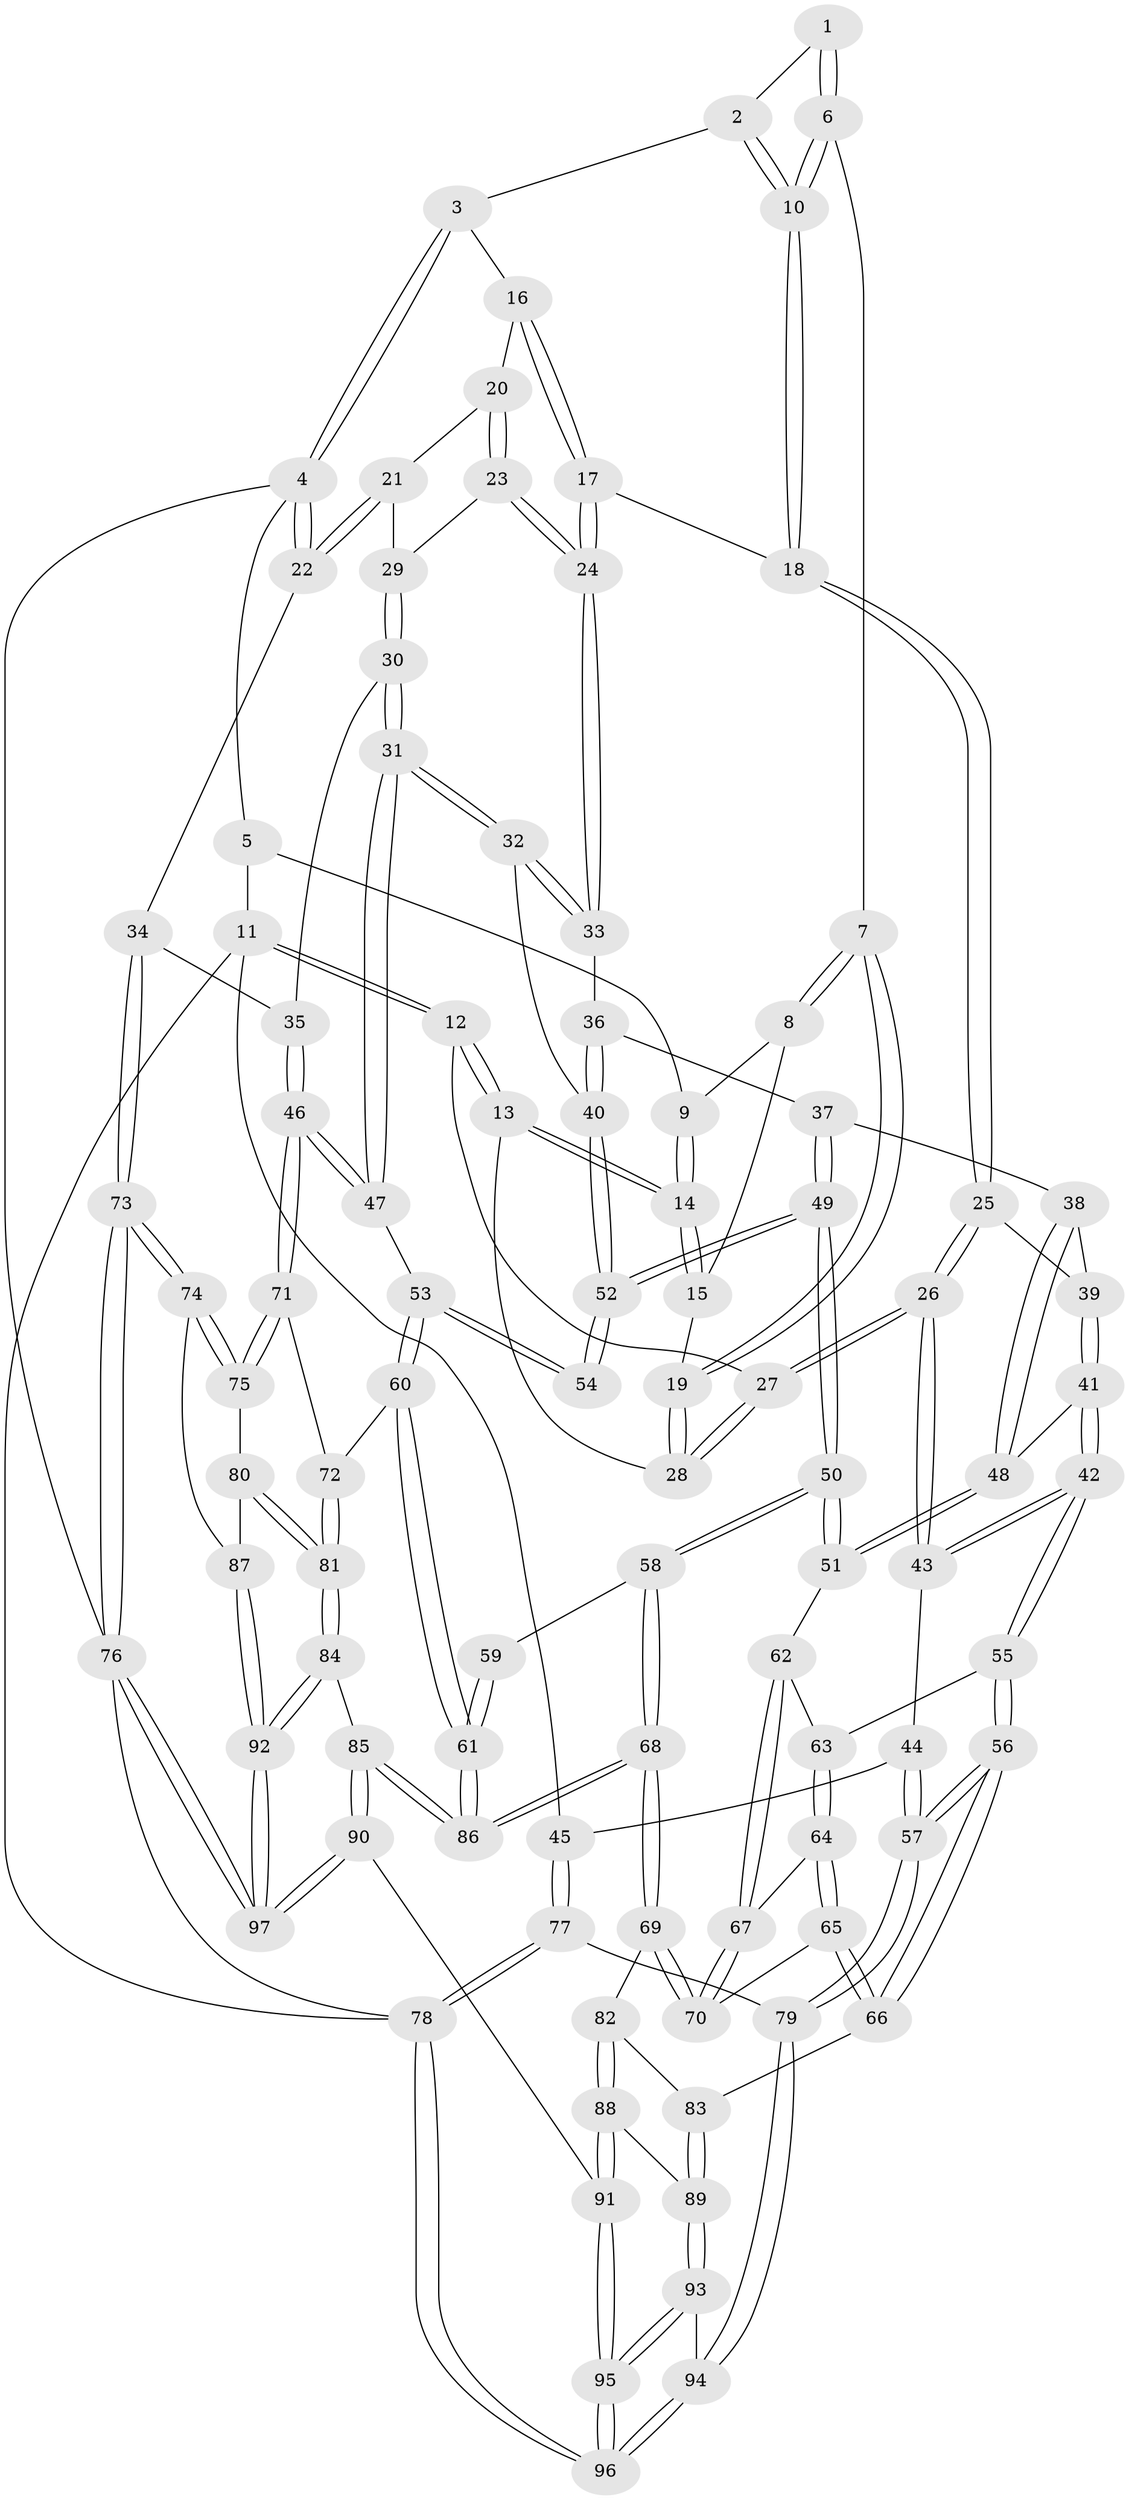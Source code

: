 // coarse degree distribution, {3: 0.27586206896551724, 1: 0.06896551724137931, 7: 0.13793103448275862, 2: 0.10344827586206896, 5: 0.13793103448275862, 4: 0.1724137931034483, 6: 0.06896551724137931, 8: 0.034482758620689655}
// Generated by graph-tools (version 1.1) at 2025/07/03/04/25 22:07:08]
// undirected, 97 vertices, 239 edges
graph export_dot {
graph [start="1"]
  node [color=gray90,style=filled];
  1 [pos="+0.19125200615259352+0"];
  2 [pos="+0.47327366024384737+0"];
  3 [pos="+0.6614740981835558+0"];
  4 [pos="+1+0"];
  5 [pos="+0.10887640112808994+0"];
  6 [pos="+0.26961033772359594+0.2336133813811396"];
  7 [pos="+0.2569479685634906+0.24566699776231823"];
  8 [pos="+0.12856875251114816+0.1772846891571224"];
  9 [pos="+0.09797028991910894+0.1301092818473594"];
  10 [pos="+0.3756545660347979+0.2516921926913217"];
  11 [pos="+0+0.4225088500195917"];
  12 [pos="+0+0.3709904447099652"];
  13 [pos="+0.023712776663396613+0.3226201511553278"];
  14 [pos="+0.02583731225995019+0.3201556363531043"];
  15 [pos="+0.15311356597097317+0.25518379831036325"];
  16 [pos="+0.6650636964439258+0.12013370612460073"];
  17 [pos="+0.6053617324952468+0.3362442538167251"];
  18 [pos="+0.4506165672805715+0.33174902097721376"];
  19 [pos="+0.2520011481795532+0.25152116181290596"];
  20 [pos="+0.776299128743685+0.19446924472249275"];
  21 [pos="+0.9287859698258691+0.2622843154414707"];
  22 [pos="+1+0"];
  23 [pos="+0.8643899684894676+0.38704246766879336"];
  24 [pos="+0.6093422814423689+0.34371622257244944"];
  25 [pos="+0.34636505567110487+0.44228391708172565"];
  26 [pos="+0.26682490261153535+0.4644342293191432"];
  27 [pos="+0.2585310940265708+0.452678926358397"];
  28 [pos="+0.23035404777431512+0.3517051114984936"];
  29 [pos="+0.879341267034583+0.39174459229807385"];
  30 [pos="+0.9073021409499419+0.44201467594848254"];
  31 [pos="+0.8404699743802236+0.5487765754311685"];
  32 [pos="+0.8050010348297608+0.536137400539444"];
  33 [pos="+0.6106565482533963+0.3860598720527144"];
  34 [pos="+1+0.46807707476798427"];
  35 [pos="+1+0.4654416669012866"];
  36 [pos="+0.6097659679417405+0.3906799966037143"];
  37 [pos="+0.5340712245652167+0.5181212436898912"];
  38 [pos="+0.49532527603952137+0.5345180419743981"];
  39 [pos="+0.41237543811899446+0.5099351672203444"];
  40 [pos="+0.6732264809893804+0.5557086713538881"];
  41 [pos="+0.39137232296023594+0.589635728427367"];
  42 [pos="+0.26539680980997693+0.5937888877610507"];
  43 [pos="+0.2394229126971218+0.539453452931575"];
  44 [pos="+0.06790294558464094+0.5721707501272943"];
  45 [pos="+0+0.544790998347013"];
  46 [pos="+0.9134090084050842+0.6982433630965443"];
  47 [pos="+0.8405435070547417+0.6183135331600169"];
  48 [pos="+0.4465629444230692+0.6358889111649699"];
  49 [pos="+0.5880348288605485+0.6434579380821468"];
  50 [pos="+0.5652671363268853+0.705353967610214"];
  51 [pos="+0.4484130700150893+0.6481878314222554"];
  52 [pos="+0.6701636338388614+0.5986946128260857"];
  53 [pos="+0.7714980192075327+0.6431930858914003"];
  54 [pos="+0.7273083681837159+0.6379274311889098"];
  55 [pos="+0.2654473973043559+0.5942753378583937"];
  56 [pos="+0.22477977939757582+0.7984825784529662"];
  57 [pos="+0.22021256976766787+0.801049549025098"];
  58 [pos="+0.5779685837822263+0.7506154076327676"];
  59 [pos="+0.7091941191252508+0.6611497085479574"];
  60 [pos="+0.72797413845192+0.7861808984452876"];
  61 [pos="+0.6862929870549505+0.8111530978167723"];
  62 [pos="+0.42728659875918074+0.666281414313779"];
  63 [pos="+0.3525934320418036+0.6546171211150901"];
  64 [pos="+0.3466127507605137+0.7572630822365414"];
  65 [pos="+0.3462770852925758+0.7577066529516475"];
  66 [pos="+0.2681527255697289+0.8012525407832413"];
  67 [pos="+0.4138800467939207+0.6981668649614209"];
  68 [pos="+0.5822897545057905+0.7894778479837966"];
  69 [pos="+0.5139123623024021+0.8197270762473604"];
  70 [pos="+0.4755925652263342+0.7946023869332949"];
  71 [pos="+0.9141488790728709+0.6994275381412172"];
  72 [pos="+0.842105913975322+0.7747583514559032"];
  73 [pos="+1+0.7663152202044803"];
  74 [pos="+1+0.7641312725634142"];
  75 [pos="+1+0.7483570105906392"];
  76 [pos="+1+1"];
  77 [pos="+0+0.6143071240611673"];
  78 [pos="+0+1"];
  79 [pos="+0.18611669782867782+0.8329655338979388"];
  80 [pos="+0.9207057998038237+0.8689400802793469"];
  81 [pos="+0.8515047295594195+0.9020193569354538"];
  82 [pos="+0.513844222468425+0.8198069782385696"];
  83 [pos="+0.30098392365445353+0.82372257213455"];
  84 [pos="+0.8487085640036109+0.9071582681375322"];
  85 [pos="+0.6911520578625018+0.9373426347347169"];
  86 [pos="+0.6545774283769252+0.8353266882960444"];
  87 [pos="+0.957808612003491+0.9123675793452517"];
  88 [pos="+0.4613227235988882+0.9045626673258045"];
  89 [pos="+0.3912009142058832+0.9098970154156596"];
  90 [pos="+0.6335173123360497+1"];
  91 [pos="+0.5706335609792128+1"];
  92 [pos="+0.9427825113078928+1"];
  93 [pos="+0.3531460485341775+0.9780002449578252"];
  94 [pos="+0.1659898472181938+0.8904585072756412"];
  95 [pos="+0.36955913125640927+1"];
  96 [pos="+0+1"];
  97 [pos="+1+1"];
  1 -- 2;
  1 -- 6;
  1 -- 6;
  2 -- 3;
  2 -- 10;
  2 -- 10;
  3 -- 4;
  3 -- 4;
  3 -- 16;
  4 -- 5;
  4 -- 22;
  4 -- 22;
  4 -- 76;
  5 -- 9;
  5 -- 11;
  6 -- 7;
  6 -- 10;
  6 -- 10;
  7 -- 8;
  7 -- 8;
  7 -- 19;
  7 -- 19;
  8 -- 9;
  8 -- 15;
  9 -- 14;
  9 -- 14;
  10 -- 18;
  10 -- 18;
  11 -- 12;
  11 -- 12;
  11 -- 45;
  11 -- 78;
  12 -- 13;
  12 -- 13;
  12 -- 27;
  13 -- 14;
  13 -- 14;
  13 -- 28;
  14 -- 15;
  14 -- 15;
  15 -- 19;
  16 -- 17;
  16 -- 17;
  16 -- 20;
  17 -- 18;
  17 -- 24;
  17 -- 24;
  18 -- 25;
  18 -- 25;
  19 -- 28;
  19 -- 28;
  20 -- 21;
  20 -- 23;
  20 -- 23;
  21 -- 22;
  21 -- 22;
  21 -- 29;
  22 -- 34;
  23 -- 24;
  23 -- 24;
  23 -- 29;
  24 -- 33;
  24 -- 33;
  25 -- 26;
  25 -- 26;
  25 -- 39;
  26 -- 27;
  26 -- 27;
  26 -- 43;
  26 -- 43;
  27 -- 28;
  27 -- 28;
  29 -- 30;
  29 -- 30;
  30 -- 31;
  30 -- 31;
  30 -- 35;
  31 -- 32;
  31 -- 32;
  31 -- 47;
  31 -- 47;
  32 -- 33;
  32 -- 33;
  32 -- 40;
  33 -- 36;
  34 -- 35;
  34 -- 73;
  34 -- 73;
  35 -- 46;
  35 -- 46;
  36 -- 37;
  36 -- 40;
  36 -- 40;
  37 -- 38;
  37 -- 49;
  37 -- 49;
  38 -- 39;
  38 -- 48;
  38 -- 48;
  39 -- 41;
  39 -- 41;
  40 -- 52;
  40 -- 52;
  41 -- 42;
  41 -- 42;
  41 -- 48;
  42 -- 43;
  42 -- 43;
  42 -- 55;
  42 -- 55;
  43 -- 44;
  44 -- 45;
  44 -- 57;
  44 -- 57;
  45 -- 77;
  45 -- 77;
  46 -- 47;
  46 -- 47;
  46 -- 71;
  46 -- 71;
  47 -- 53;
  48 -- 51;
  48 -- 51;
  49 -- 50;
  49 -- 50;
  49 -- 52;
  49 -- 52;
  50 -- 51;
  50 -- 51;
  50 -- 58;
  50 -- 58;
  51 -- 62;
  52 -- 54;
  52 -- 54;
  53 -- 54;
  53 -- 54;
  53 -- 60;
  53 -- 60;
  55 -- 56;
  55 -- 56;
  55 -- 63;
  56 -- 57;
  56 -- 57;
  56 -- 66;
  56 -- 66;
  57 -- 79;
  57 -- 79;
  58 -- 59;
  58 -- 68;
  58 -- 68;
  59 -- 61;
  59 -- 61;
  60 -- 61;
  60 -- 61;
  60 -- 72;
  61 -- 86;
  61 -- 86;
  62 -- 63;
  62 -- 67;
  62 -- 67;
  63 -- 64;
  63 -- 64;
  64 -- 65;
  64 -- 65;
  64 -- 67;
  65 -- 66;
  65 -- 66;
  65 -- 70;
  66 -- 83;
  67 -- 70;
  67 -- 70;
  68 -- 69;
  68 -- 69;
  68 -- 86;
  68 -- 86;
  69 -- 70;
  69 -- 70;
  69 -- 82;
  71 -- 72;
  71 -- 75;
  71 -- 75;
  72 -- 81;
  72 -- 81;
  73 -- 74;
  73 -- 74;
  73 -- 76;
  73 -- 76;
  74 -- 75;
  74 -- 75;
  74 -- 87;
  75 -- 80;
  76 -- 97;
  76 -- 97;
  76 -- 78;
  77 -- 78;
  77 -- 78;
  77 -- 79;
  78 -- 96;
  78 -- 96;
  79 -- 94;
  79 -- 94;
  80 -- 81;
  80 -- 81;
  80 -- 87;
  81 -- 84;
  81 -- 84;
  82 -- 83;
  82 -- 88;
  82 -- 88;
  83 -- 89;
  83 -- 89;
  84 -- 85;
  84 -- 92;
  84 -- 92;
  85 -- 86;
  85 -- 86;
  85 -- 90;
  85 -- 90;
  87 -- 92;
  87 -- 92;
  88 -- 89;
  88 -- 91;
  88 -- 91;
  89 -- 93;
  89 -- 93;
  90 -- 91;
  90 -- 97;
  90 -- 97;
  91 -- 95;
  91 -- 95;
  92 -- 97;
  92 -- 97;
  93 -- 94;
  93 -- 95;
  93 -- 95;
  94 -- 96;
  94 -- 96;
  95 -- 96;
  95 -- 96;
}
